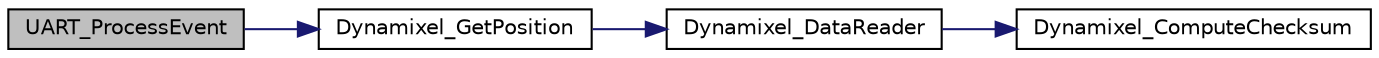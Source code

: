 digraph "UART_ProcessEvent"
{
  edge [fontname="Helvetica",fontsize="10",labelfontname="Helvetica",labelfontsize="10"];
  node [fontname="Helvetica",fontsize="10",shape=record];
  rankdir="LR";
  Node0 [label="UART_ProcessEvent",height=0.2,width=0.4,color="black", fillcolor="grey75", style="filled", fontcolor="black"];
  Node0 -> Node1 [color="midnightblue",fontsize="10",style="solid",fontname="Helvetica"];
  Node1 [label="Dynamixel_GetPosition",height=0.2,width=0.4,color="black", fillcolor="white", style="filled",URL="$group___dynamixel_protocol_v1___public___functions___getters.html#ga3edc0f39369851f07925e38a83f67f51",tooltip="Reads the angular position of the motor in degrees. "];
  Node1 -> Node2 [color="midnightblue",fontsize="10",style="solid",fontname="Helvetica"];
  Node2 [label="Dynamixel_DataReader",height=0.2,width=0.4,color="black", fillcolor="white", style="filled",URL="$group___dynamixel_protocol_v1___public___functions___l_l___t_x___r_x.html#gae0e18eec55a4c1c3600dc8406d21a9c9",tooltip="Reads data back from the motor passed in by reference. "];
  Node2 -> Node3 [color="midnightblue",fontsize="10",style="solid",fontname="Helvetica"];
  Node3 [label="Dynamixel_ComputeChecksum",height=0.2,width=0.4,color="black", fillcolor="white", style="filled",URL="$group___dynamixel_protocol_v1___private___functions___computation.html#ga3c6dca1a4013633e13288bd7f1191fe0",tooltip="Compute the checksum for data passes in, according to a modular checksum algorithm employed by the Dy..."];
}
